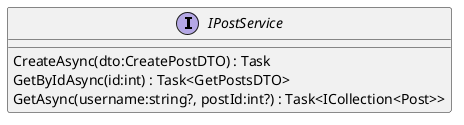 @startuml
interface IPostService {
    CreateAsync(dto:CreatePostDTO) : Task
    GetByIdAsync(id:int) : Task<GetPostsDTO>
    GetAsync(username:string?, postId:int?) : Task<ICollection<Post>>
}
@enduml
